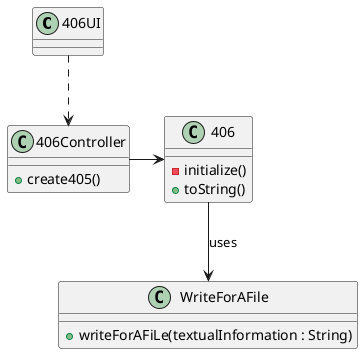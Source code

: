 @startuml
'https://plantuml.com/sequence-diagram

class 406UI{
}

class 406Controller{
+ create405()
}


class 406 {
- initialize()
+ toString()
}

class WriteForAFile{
+ writeForAFiLe(textualInformation : String)
}

406UI ..> 406Controller
406Controller-> 406
406 --> WriteForAFile : uses
@enduml